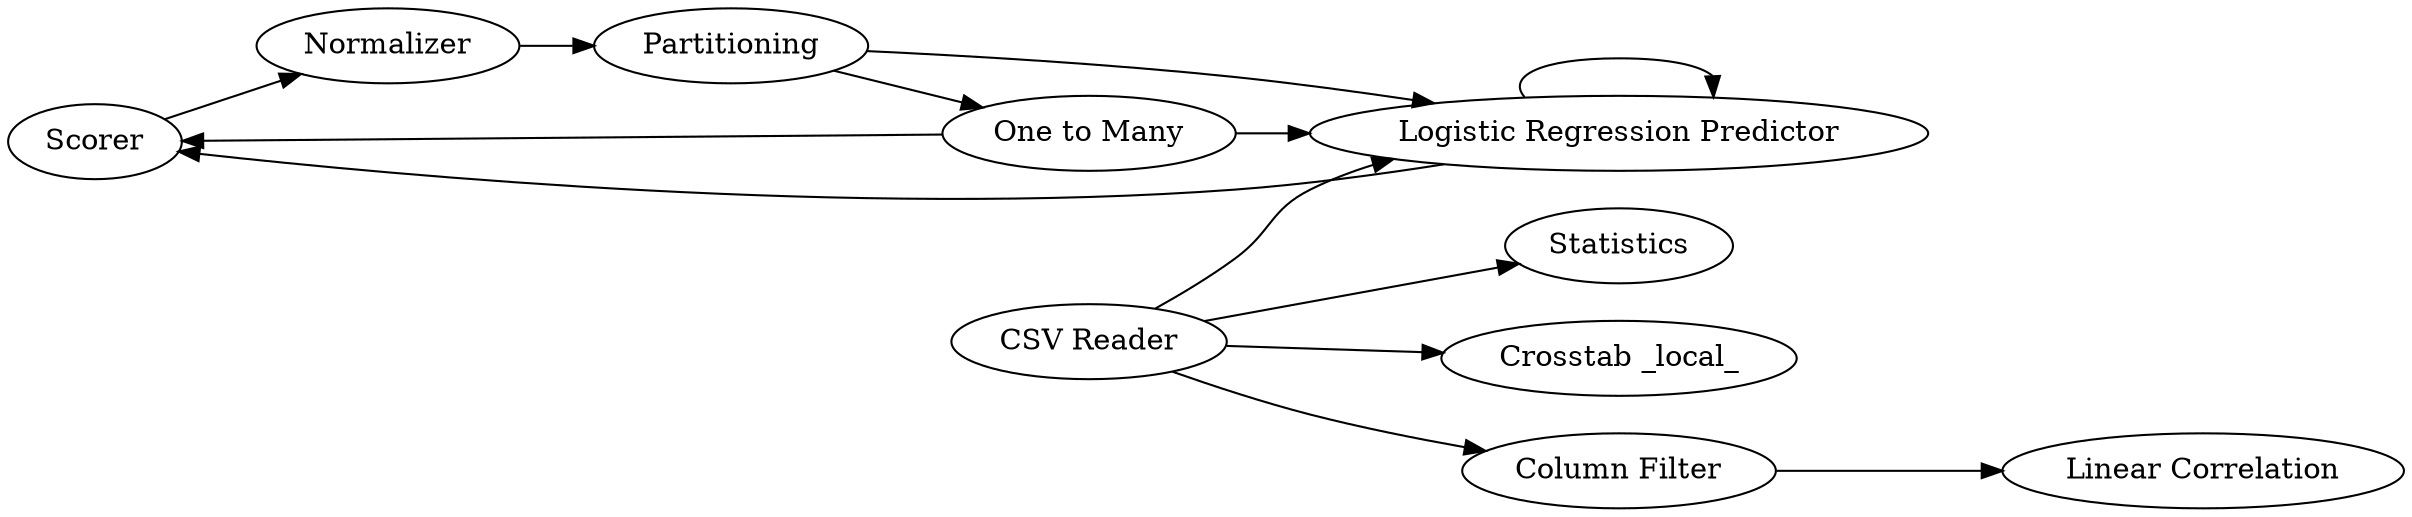 digraph {
	13 -> 15
	10 -> 13
	12 -> 13
	15 -> 14
	1 -> 2
	1 -> 12
	1 -> 9
	14 -> 12
	5 -> 6
	14 -> 10
	10 -> 12
	12 -> 12
	1 -> 5
	5 [label="Column Filter"]
	13 [label=Scorer]
	1 [label="CSV Reader"]
	9 [label="Crosstab _local_"]
	10 [label="One to Many"]
	6 [label="Linear Correlation"]
	15 [label=Normalizer]
	14 [label=Partitioning]
	2 [label=Statistics]
	12 [label="Logistic Regression Predictor"]
	rankdir=LR
}
